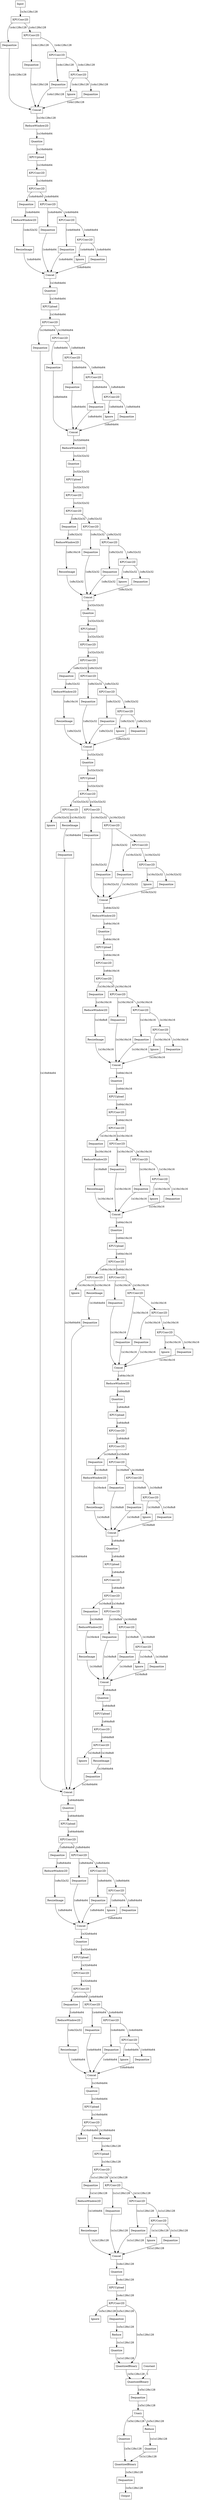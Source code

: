 digraph "graph" {
node [shape="record"]
"Input_0" [label="{Input}"]
"KPUConv2D_0" [label="{KPUConv2D}"]
"Dequantize_0" [label="{Dequantize}"]
"KPUConv2D_1" [label="{KPUConv2D}"]
"Dequantize_1" [label="{Dequantize}"]
"KPUConv2D_2" [label="{KPUConv2D}"]
"Dequantize_2" [label="{Dequantize}"]
"KPUConv2D_3" [label="{KPUConv2D}"]
"Ignore_0" [label="{Ignore}"]
"Dequantize_3" [label="{Dequantize}"]
"Concat_0" [label="{Concat}"]
"ReduceWindow2D_0" [label="{ReduceWindow2D}"]
"Quantize_0" [label="{Quantize}"]
"KPUUpload_0" [label="{KPUUpload}"]
"KPUConv2D_4" [label="{KPUConv2D}"]
"KPUConv2D_5" [label="{KPUConv2D}"]
"Dequantize_4" [label="{Dequantize}"]
"ReduceWindow2D_1" [label="{ReduceWindow2D}"]
"ResizeImage_0" [label="{ResizeImage}"]
"KPUConv2D_6" [label="{KPUConv2D}"]
"Dequantize_5" [label="{Dequantize}"]
"KPUConv2D_7" [label="{KPUConv2D}"]
"Dequantize_6" [label="{Dequantize}"]
"KPUConv2D_8" [label="{KPUConv2D}"]
"Ignore_1" [label="{Ignore}"]
"Dequantize_7" [label="{Dequantize}"]
"Concat_1" [label="{Concat}"]
"Quantize_1" [label="{Quantize}"]
"KPUUpload_1" [label="{KPUUpload}"]
"KPUConv2D_9" [label="{KPUConv2D}"]
"Dequantize_8" [label="{Dequantize}"]
"KPUConv2D_10" [label="{KPUConv2D}"]
"Dequantize_9" [label="{Dequantize}"]
"KPUConv2D_11" [label="{KPUConv2D}"]
"Dequantize_10" [label="{Dequantize}"]
"KPUConv2D_12" [label="{KPUConv2D}"]
"Dequantize_11" [label="{Dequantize}"]
"KPUConv2D_13" [label="{KPUConv2D}"]
"Ignore_2" [label="{Ignore}"]
"Dequantize_12" [label="{Dequantize}"]
"Concat_2" [label="{Concat}"]
"ReduceWindow2D_2" [label="{ReduceWindow2D}"]
"Quantize_2" [label="{Quantize}"]
"KPUUpload_2" [label="{KPUUpload}"]
"KPUConv2D_14" [label="{KPUConv2D}"]
"KPUConv2D_15" [label="{KPUConv2D}"]
"Dequantize_13" [label="{Dequantize}"]
"ReduceWindow2D_3" [label="{ReduceWindow2D}"]
"ResizeImage_1" [label="{ResizeImage}"]
"KPUConv2D_16" [label="{KPUConv2D}"]
"Dequantize_14" [label="{Dequantize}"]
"KPUConv2D_17" [label="{KPUConv2D}"]
"Dequantize_15" [label="{Dequantize}"]
"KPUConv2D_18" [label="{KPUConv2D}"]
"Ignore_3" [label="{Ignore}"]
"Dequantize_16" [label="{Dequantize}"]
"Concat_3" [label="{Concat}"]
"Quantize_3" [label="{Quantize}"]
"KPUUpload_3" [label="{KPUUpload}"]
"KPUConv2D_19" [label="{KPUConv2D}"]
"KPUConv2D_20" [label="{KPUConv2D}"]
"Dequantize_17" [label="{Dequantize}"]
"ReduceWindow2D_4" [label="{ReduceWindow2D}"]
"ResizeImage_2" [label="{ResizeImage}"]
"KPUConv2D_21" [label="{KPUConv2D}"]
"Dequantize_18" [label="{Dequantize}"]
"KPUConv2D_22" [label="{KPUConv2D}"]
"Dequantize_19" [label="{Dequantize}"]
"KPUConv2D_23" [label="{KPUConv2D}"]
"Ignore_4" [label="{Ignore}"]
"Dequantize_20" [label="{Dequantize}"]
"Concat_4" [label="{Concat}"]
"Quantize_4" [label="{Quantize}"]
"KPUUpload_4" [label="{KPUUpload}"]
"KPUConv2D_24" [label="{KPUConv2D}"]
"KPUConv2D_25" [label="{KPUConv2D}"]
"Ignore_5" [label="{Ignore}"]
"ResizeImage_3" [label="{ResizeImage}"]
"Dequantize_21" [label="{Dequantize}"]
"KPUConv2D_26" [label="{KPUConv2D}"]
"Dequantize_22" [label="{Dequantize}"]
"KPUConv2D_27" [label="{KPUConv2D}"]
"Dequantize_23" [label="{Dequantize}"]
"KPUConv2D_28" [label="{KPUConv2D}"]
"Dequantize_24" [label="{Dequantize}"]
"KPUConv2D_29" [label="{KPUConv2D}"]
"Ignore_6" [label="{Ignore}"]
"Dequantize_25" [label="{Dequantize}"]
"Concat_5" [label="{Concat}"]
"ReduceWindow2D_5" [label="{ReduceWindow2D}"]
"Quantize_5" [label="{Quantize}"]
"KPUUpload_5" [label="{KPUUpload}"]
"KPUConv2D_30" [label="{KPUConv2D}"]
"KPUConv2D_31" [label="{KPUConv2D}"]
"Dequantize_26" [label="{Dequantize}"]
"ReduceWindow2D_6" [label="{ReduceWindow2D}"]
"ResizeImage_4" [label="{ResizeImage}"]
"KPUConv2D_32" [label="{KPUConv2D}"]
"Dequantize_27" [label="{Dequantize}"]
"KPUConv2D_33" [label="{KPUConv2D}"]
"Dequantize_28" [label="{Dequantize}"]
"KPUConv2D_34" [label="{KPUConv2D}"]
"Ignore_7" [label="{Ignore}"]
"Dequantize_29" [label="{Dequantize}"]
"Concat_6" [label="{Concat}"]
"Quantize_6" [label="{Quantize}"]
"KPUUpload_6" [label="{KPUUpload}"]
"KPUConv2D_35" [label="{KPUConv2D}"]
"KPUConv2D_36" [label="{KPUConv2D}"]
"Dequantize_30" [label="{Dequantize}"]
"ReduceWindow2D_7" [label="{ReduceWindow2D}"]
"ResizeImage_5" [label="{ResizeImage}"]
"KPUConv2D_37" [label="{KPUConv2D}"]
"Dequantize_31" [label="{Dequantize}"]
"KPUConv2D_38" [label="{KPUConv2D}"]
"Dequantize_32" [label="{Dequantize}"]
"KPUConv2D_39" [label="{KPUConv2D}"]
"Ignore_8" [label="{Ignore}"]
"Dequantize_33" [label="{Dequantize}"]
"Concat_7" [label="{Concat}"]
"Quantize_7" [label="{Quantize}"]
"KPUUpload_7" [label="{KPUUpload}"]
"KPUConv2D_40" [label="{KPUConv2D}"]
"KPUConv2D_41" [label="{KPUConv2D}"]
"Ignore_9" [label="{Ignore}"]
"ResizeImage_6" [label="{ResizeImage}"]
"Dequantize_34" [label="{Dequantize}"]
"KPUConv2D_42" [label="{KPUConv2D}"]
"Dequantize_35" [label="{Dequantize}"]
"KPUConv2D_43" [label="{KPUConv2D}"]
"Dequantize_36" [label="{Dequantize}"]
"KPUConv2D_44" [label="{KPUConv2D}"]
"Dequantize_37" [label="{Dequantize}"]
"KPUConv2D_45" [label="{KPUConv2D}"]
"Ignore_10" [label="{Ignore}"]
"Dequantize_38" [label="{Dequantize}"]
"Concat_8" [label="{Concat}"]
"ReduceWindow2D_8" [label="{ReduceWindow2D}"]
"Quantize_8" [label="{Quantize}"]
"KPUUpload_8" [label="{KPUUpload}"]
"KPUConv2D_46" [label="{KPUConv2D}"]
"KPUConv2D_47" [label="{KPUConv2D}"]
"Dequantize_39" [label="{Dequantize}"]
"ReduceWindow2D_9" [label="{ReduceWindow2D}"]
"ResizeImage_7" [label="{ResizeImage}"]
"KPUConv2D_48" [label="{KPUConv2D}"]
"Dequantize_40" [label="{Dequantize}"]
"KPUConv2D_49" [label="{KPUConv2D}"]
"Dequantize_41" [label="{Dequantize}"]
"KPUConv2D_50" [label="{KPUConv2D}"]
"Ignore_11" [label="{Ignore}"]
"Dequantize_42" [label="{Dequantize}"]
"Concat_9" [label="{Concat}"]
"Quantize_9" [label="{Quantize}"]
"KPUUpload_9" [label="{KPUUpload}"]
"KPUConv2D_51" [label="{KPUConv2D}"]
"KPUConv2D_52" [label="{KPUConv2D}"]
"Dequantize_43" [label="{Dequantize}"]
"ReduceWindow2D_10" [label="{ReduceWindow2D}"]
"ResizeImage_8" [label="{ResizeImage}"]
"KPUConv2D_53" [label="{KPUConv2D}"]
"Dequantize_44" [label="{Dequantize}"]
"KPUConv2D_54" [label="{KPUConv2D}"]
"Dequantize_45" [label="{Dequantize}"]
"KPUConv2D_55" [label="{KPUConv2D}"]
"Ignore_12" [label="{Ignore}"]
"Dequantize_46" [label="{Dequantize}"]
"Concat_10" [label="{Concat}"]
"Quantize_10" [label="{Quantize}"]
"KPUUpload_10" [label="{KPUUpload}"]
"KPUConv2D_56" [label="{KPUConv2D}"]
"KPUConv2D_57" [label="{KPUConv2D}"]
"Ignore_13" [label="{Ignore}"]
"ResizeImage_9" [label="{ResizeImage}"]
"Dequantize_47" [label="{Dequantize}"]
"Concat_11" [label="{Concat}"]
"Quantize_11" [label="{Quantize}"]
"KPUUpload_11" [label="{KPUUpload}"]
"KPUConv2D_58" [label="{KPUConv2D}"]
"Dequantize_48" [label="{Dequantize}"]
"ReduceWindow2D_11" [label="{ReduceWindow2D}"]
"ResizeImage_10" [label="{ResizeImage}"]
"KPUConv2D_59" [label="{KPUConv2D}"]
"Dequantize_49" [label="{Dequantize}"]
"KPUConv2D_60" [label="{KPUConv2D}"]
"Dequantize_50" [label="{Dequantize}"]
"KPUConv2D_61" [label="{KPUConv2D}"]
"Ignore_14" [label="{Ignore}"]
"Dequantize_51" [label="{Dequantize}"]
"Concat_12" [label="{Concat}"]
"Quantize_12" [label="{Quantize}"]
"KPUUpload_12" [label="{KPUUpload}"]
"KPUConv2D_62" [label="{KPUConv2D}"]
"KPUConv2D_63" [label="{KPUConv2D}"]
"Dequantize_52" [label="{Dequantize}"]
"ReduceWindow2D_12" [label="{ReduceWindow2D}"]
"ResizeImage_11" [label="{ResizeImage}"]
"KPUConv2D_64" [label="{KPUConv2D}"]
"Dequantize_53" [label="{Dequantize}"]
"KPUConv2D_65" [label="{KPUConv2D}"]
"Dequantize_54" [label="{Dequantize}"]
"KPUConv2D_66" [label="{KPUConv2D}"]
"Ignore_15" [label="{Ignore}"]
"Dequantize_55" [label="{Dequantize}"]
"Concat_13" [label="{Concat}"]
"Quantize_13" [label="{Quantize}"]
"KPUUpload_13" [label="{KPUUpload}"]
"KPUConv2D_67" [label="{KPUConv2D}"]
"Ignore_16" [label="{Ignore}"]
"ResizeImage_12" [label="{ResizeImage}"]
"KPUUpload_14" [label="{KPUUpload}"]
"KPUConv2D_68" [label="{KPUConv2D}"]
"Dequantize_56" [label="{Dequantize}"]
"ReduceWindow2D_13" [label="{ReduceWindow2D}"]
"ResizeImage_13" [label="{ResizeImage}"]
"KPUConv2D_69" [label="{KPUConv2D}"]
"Dequantize_57" [label="{Dequantize}"]
"KPUConv2D_70" [label="{KPUConv2D}"]
"Dequantize_58" [label="{Dequantize}"]
"KPUConv2D_71" [label="{KPUConv2D}"]
"Ignore_17" [label="{Ignore}"]
"Dequantize_59" [label="{Dequantize}"]
"Concat_14" [label="{Concat}"]
"Quantize_14" [label="{Quantize}"]
"KPUUpload_15" [label="{KPUUpload}"]
"KPUConv2D_72" [label="{KPUConv2D}"]
"Ignore_18" [label="{Ignore}"]
"Dequantize_60" [label="{Dequantize}"]
"Reduce_0" [label="{Reduce}"]
"Quantize_15" [label="{Quantize}"]
"QuantizedBinary_0" [label="{QuantizedBinary}"]
"Constant_0" [label="{Constant}"]
"QuantizedBinary_1" [label="{QuantizedBinary}"]
"Dequantize_61" [label="{Dequantize}"]
"Unary_0" [label="{Unary}"]
"Quantize_16" [label="{Quantize}"]
"Reduce_1" [label="{Reduce}"]
"Quantize_17" [label="{Quantize}"]
"QuantizedBinary_2" [label="{QuantizedBinary}"]
"Dequantize_62" [label="{Dequantize}"]
"Identity" [label="{Output}"]
"Input_0"->"KPUConv2D_0" [label="1x3x128x128"]
"KPUConv2D_0"->"KPUConv2D_1" [label="1x4x128x128"]
"KPUConv2D_0"->"Dequantize_0" [label="1x4x128x128"]
"Dequantize_0"->"Concat_0" [label="1x4x128x128"]
"KPUConv2D_1"->"KPUConv2D_2" [label="1x4x128x128"]
"KPUConv2D_1"->"Dequantize_1" [label="1x4x128x128"]
"Dequantize_1"->"Concat_0" [label="1x4x128x128"]
"KPUConv2D_2"->"KPUConv2D_3" [label="1x4x128x128"]
"KPUConv2D_2"->"Dequantize_2" [label="1x4x128x128"]
"Dequantize_2"->"Concat_0" [label="1x4x128x128"]
"KPUConv2D_3"->"Ignore_0" [label="1x4x128x128"]
"KPUConv2D_3"->"Dequantize_3" [label="1x4x128x128"]
"Dequantize_3"->"Concat_0" [label="1x4x128x128"]
"Concat_0"->"ReduceWindow2D_0" [label="1x16x128x128"]
"ReduceWindow2D_0"->"Quantize_0" [label="1x16x64x64"]
"Quantize_0"->"KPUUpload_0" [label="1x16x64x64"]
"KPUUpload_0"->"KPUConv2D_4" [label="1x16x64x64"]
"KPUConv2D_4"->"KPUConv2D_5" [label="1x16x64x64"]
"KPUConv2D_5"->"KPUConv2D_6" [label="1x4x64x64"]
"KPUConv2D_5"->"Dequantize_4" [label="1x4x64x64"]
"Dequantize_4"->"ReduceWindow2D_1" [label="1x4x64x64"]
"ReduceWindow2D_1"->"ResizeImage_0" [label="1x4x32x32"]
"ResizeImage_0"->"Concat_1" [label="1x4x64x64"]
"KPUConv2D_6"->"KPUConv2D_7" [label="1x4x64x64"]
"KPUConv2D_6"->"Dequantize_5" [label="1x4x64x64"]
"Dequantize_5"->"Concat_1" [label="1x4x64x64"]
"KPUConv2D_7"->"KPUConv2D_8" [label="1x4x64x64"]
"KPUConv2D_7"->"Dequantize_6" [label="1x4x64x64"]
"Dequantize_6"->"Concat_1" [label="1x4x64x64"]
"KPUConv2D_8"->"Ignore_1" [label="1x4x64x64"]
"KPUConv2D_8"->"Dequantize_7" [label="1x4x64x64"]
"Dequantize_7"->"Concat_1" [label="1x4x64x64"]
"Concat_1"->"Quantize_1" [label="1x16x64x64"]
"Quantize_1"->"KPUUpload_1" [label="1x16x64x64"]
"KPUUpload_1"->"KPUConv2D_9" [label="1x16x64x64"]
"KPUConv2D_9"->"KPUConv2D_10" [label="1x16x64x64"]
"KPUConv2D_9"->"Dequantize_8" [label="1x16x64x64"]
"Dequantize_8"->"Concat_11" [label="1x16x64x64"]
"KPUConv2D_10"->"KPUConv2D_11" [label="1x8x64x64"]
"KPUConv2D_10"->"Dequantize_9" [label="1x8x64x64"]
"Dequantize_9"->"Concat_2" [label="1x8x64x64"]
"KPUConv2D_11"->"KPUConv2D_12" [label="1x8x64x64"]
"KPUConv2D_11"->"Dequantize_10" [label="1x8x64x64"]
"Dequantize_10"->"Concat_2" [label="1x8x64x64"]
"KPUConv2D_12"->"KPUConv2D_13" [label="1x8x64x64"]
"KPUConv2D_12"->"Dequantize_11" [label="1x8x64x64"]
"Dequantize_11"->"Concat_2" [label="1x8x64x64"]
"KPUConv2D_13"->"Ignore_2" [label="1x8x64x64"]
"KPUConv2D_13"->"Dequantize_12" [label="1x8x64x64"]
"Dequantize_12"->"Concat_2" [label="1x8x64x64"]
"Concat_2"->"ReduceWindow2D_2" [label="1x32x64x64"]
"ReduceWindow2D_2"->"Quantize_2" [label="1x32x32x32"]
"Quantize_2"->"KPUUpload_2" [label="1x32x32x32"]
"KPUUpload_2"->"KPUConv2D_14" [label="1x32x32x32"]
"KPUConv2D_14"->"KPUConv2D_15" [label="1x32x32x32"]
"KPUConv2D_15"->"KPUConv2D_16" [label="1x8x32x32"]
"KPUConv2D_15"->"Dequantize_13" [label="1x8x32x32"]
"Dequantize_13"->"ReduceWindow2D_3" [label="1x8x32x32"]
"ReduceWindow2D_3"->"ResizeImage_1" [label="1x8x16x16"]
"ResizeImage_1"->"Concat_3" [label="1x8x32x32"]
"KPUConv2D_16"->"KPUConv2D_17" [label="1x8x32x32"]
"KPUConv2D_16"->"Dequantize_14" [label="1x8x32x32"]
"Dequantize_14"->"Concat_3" [label="1x8x32x32"]
"KPUConv2D_17"->"KPUConv2D_18" [label="1x8x32x32"]
"KPUConv2D_17"->"Dequantize_15" [label="1x8x32x32"]
"Dequantize_15"->"Concat_3" [label="1x8x32x32"]
"KPUConv2D_18"->"Ignore_3" [label="1x8x32x32"]
"KPUConv2D_18"->"Dequantize_16" [label="1x8x32x32"]
"Dequantize_16"->"Concat_3" [label="1x8x32x32"]
"Concat_3"->"Quantize_3" [label="1x32x32x32"]
"Quantize_3"->"KPUUpload_3" [label="1x32x32x32"]
"KPUUpload_3"->"KPUConv2D_19" [label="1x32x32x32"]
"KPUConv2D_19"->"KPUConv2D_20" [label="1x32x32x32"]
"KPUConv2D_20"->"KPUConv2D_21" [label="1x8x32x32"]
"KPUConv2D_20"->"Dequantize_17" [label="1x8x32x32"]
"Dequantize_17"->"ReduceWindow2D_4" [label="1x8x32x32"]
"ReduceWindow2D_4"->"ResizeImage_2" [label="1x8x16x16"]
"ResizeImage_2"->"Concat_4" [label="1x8x32x32"]
"KPUConv2D_21"->"KPUConv2D_22" [label="1x8x32x32"]
"KPUConv2D_21"->"Dequantize_18" [label="1x8x32x32"]
"Dequantize_18"->"Concat_4" [label="1x8x32x32"]
"KPUConv2D_22"->"KPUConv2D_23" [label="1x8x32x32"]
"KPUConv2D_22"->"Dequantize_19" [label="1x8x32x32"]
"Dequantize_19"->"Concat_4" [label="1x8x32x32"]
"KPUConv2D_23"->"Ignore_4" [label="1x8x32x32"]
"KPUConv2D_23"->"Dequantize_20" [label="1x8x32x32"]
"Dequantize_20"->"Concat_4" [label="1x8x32x32"]
"Concat_4"->"Quantize_4" [label="1x32x32x32"]
"Quantize_4"->"KPUUpload_4" [label="1x32x32x32"]
"KPUUpload_4"->"KPUConv2D_24" [label="1x32x32x32"]
"KPUConv2D_24"->"KPUConv2D_25" [label="1x32x32x32"]
"KPUConv2D_24"->"KPUConv2D_26" [label="1x32x32x32"]
"KPUConv2D_25"->"Ignore_5" [label="1x16x32x32"]
"KPUConv2D_25"->"ResizeImage_3" [label="1x16x32x32"]
"ResizeImage_3"->"Dequantize_21" [label="1x16x64x64"]
"Dequantize_21"->"Concat_11" [label="1x16x64x64"]
"KPUConv2D_26"->"KPUConv2D_27" [label="1x16x32x32"]
"KPUConv2D_26"->"Dequantize_22" [label="1x16x32x32"]
"Dequantize_22"->"Concat_5" [label="1x16x32x32"]
"KPUConv2D_27"->"KPUConv2D_28" [label="1x16x32x32"]
"KPUConv2D_27"->"Dequantize_23" [label="1x16x32x32"]
"Dequantize_23"->"Concat_5" [label="1x16x32x32"]
"KPUConv2D_28"->"KPUConv2D_29" [label="1x16x32x32"]
"KPUConv2D_28"->"Dequantize_24" [label="1x16x32x32"]
"Dequantize_24"->"Concat_5" [label="1x16x32x32"]
"KPUConv2D_29"->"Ignore_6" [label="1x16x32x32"]
"KPUConv2D_29"->"Dequantize_25" [label="1x16x32x32"]
"Dequantize_25"->"Concat_5" [label="1x16x32x32"]
"Concat_5"->"ReduceWindow2D_5" [label="1x64x32x32"]
"ReduceWindow2D_5"->"Quantize_5" [label="1x64x16x16"]
"Quantize_5"->"KPUUpload_5" [label="1x64x16x16"]
"KPUUpload_5"->"KPUConv2D_30" [label="1x64x16x16"]
"KPUConv2D_30"->"KPUConv2D_31" [label="1x64x16x16"]
"KPUConv2D_31"->"KPUConv2D_32" [label="1x16x16x16"]
"KPUConv2D_31"->"Dequantize_26" [label="1x16x16x16"]
"Dequantize_26"->"ReduceWindow2D_6" [label="1x16x16x16"]
"ReduceWindow2D_6"->"ResizeImage_4" [label="1x16x8x8"]
"ResizeImage_4"->"Concat_6" [label="1x16x16x16"]
"KPUConv2D_32"->"KPUConv2D_33" [label="1x16x16x16"]
"KPUConv2D_32"->"Dequantize_27" [label="1x16x16x16"]
"Dequantize_27"->"Concat_6" [label="1x16x16x16"]
"KPUConv2D_33"->"KPUConv2D_34" [label="1x16x16x16"]
"KPUConv2D_33"->"Dequantize_28" [label="1x16x16x16"]
"Dequantize_28"->"Concat_6" [label="1x16x16x16"]
"KPUConv2D_34"->"Ignore_7" [label="1x16x16x16"]
"KPUConv2D_34"->"Dequantize_29" [label="1x16x16x16"]
"Dequantize_29"->"Concat_6" [label="1x16x16x16"]
"Concat_6"->"Quantize_6" [label="1x64x16x16"]
"Quantize_6"->"KPUUpload_6" [label="1x64x16x16"]
"KPUUpload_6"->"KPUConv2D_35" [label="1x64x16x16"]
"KPUConv2D_35"->"KPUConv2D_36" [label="1x64x16x16"]
"KPUConv2D_36"->"KPUConv2D_37" [label="1x16x16x16"]
"KPUConv2D_36"->"Dequantize_30" [label="1x16x16x16"]
"Dequantize_30"->"ReduceWindow2D_7" [label="1x16x16x16"]
"ReduceWindow2D_7"->"ResizeImage_5" [label="1x16x8x8"]
"ResizeImage_5"->"Concat_7" [label="1x16x16x16"]
"KPUConv2D_37"->"KPUConv2D_38" [label="1x16x16x16"]
"KPUConv2D_37"->"Dequantize_31" [label="1x16x16x16"]
"Dequantize_31"->"Concat_7" [label="1x16x16x16"]
"KPUConv2D_38"->"KPUConv2D_39" [label="1x16x16x16"]
"KPUConv2D_38"->"Dequantize_32" [label="1x16x16x16"]
"Dequantize_32"->"Concat_7" [label="1x16x16x16"]
"KPUConv2D_39"->"Ignore_8" [label="1x16x16x16"]
"KPUConv2D_39"->"Dequantize_33" [label="1x16x16x16"]
"Dequantize_33"->"Concat_7" [label="1x16x16x16"]
"Concat_7"->"Quantize_7" [label="1x64x16x16"]
"Quantize_7"->"KPUUpload_7" [label="1x64x16x16"]
"KPUUpload_7"->"KPUConv2D_40" [label="1x64x16x16"]
"KPUConv2D_40"->"KPUConv2D_41" [label="1x64x16x16"]
"KPUConv2D_40"->"KPUConv2D_42" [label="1x64x16x16"]
"KPUConv2D_41"->"Ignore_9" [label="1x16x16x16"]
"KPUConv2D_41"->"ResizeImage_6" [label="1x16x16x16"]
"ResizeImage_6"->"Dequantize_34" [label="1x16x64x64"]
"Dequantize_34"->"Concat_11" [label="1x16x64x64"]
"KPUConv2D_42"->"KPUConv2D_43" [label="1x16x16x16"]
"KPUConv2D_42"->"Dequantize_35" [label="1x16x16x16"]
"Dequantize_35"->"Concat_8" [label="1x16x16x16"]
"KPUConv2D_43"->"KPUConv2D_44" [label="1x16x16x16"]
"KPUConv2D_43"->"Dequantize_36" [label="1x16x16x16"]
"Dequantize_36"->"Concat_8" [label="1x16x16x16"]
"KPUConv2D_44"->"KPUConv2D_45" [label="1x16x16x16"]
"KPUConv2D_44"->"Dequantize_37" [label="1x16x16x16"]
"Dequantize_37"->"Concat_8" [label="1x16x16x16"]
"KPUConv2D_45"->"Ignore_10" [label="1x16x16x16"]
"KPUConv2D_45"->"Dequantize_38" [label="1x16x16x16"]
"Dequantize_38"->"Concat_8" [label="1x16x16x16"]
"Concat_8"->"ReduceWindow2D_8" [label="1x64x16x16"]
"ReduceWindow2D_8"->"Quantize_8" [label="1x64x8x8"]
"Quantize_8"->"KPUUpload_8" [label="1x64x8x8"]
"KPUUpload_8"->"KPUConv2D_46" [label="1x64x8x8"]
"KPUConv2D_46"->"KPUConv2D_47" [label="1x64x8x8"]
"KPUConv2D_47"->"KPUConv2D_48" [label="1x16x8x8"]
"KPUConv2D_47"->"Dequantize_39" [label="1x16x8x8"]
"Dequantize_39"->"ReduceWindow2D_9" [label="1x16x8x8"]
"ReduceWindow2D_9"->"ResizeImage_7" [label="1x16x4x4"]
"ResizeImage_7"->"Concat_9" [label="1x16x8x8"]
"KPUConv2D_48"->"KPUConv2D_49" [label="1x16x8x8"]
"KPUConv2D_48"->"Dequantize_40" [label="1x16x8x8"]
"Dequantize_40"->"Concat_9" [label="1x16x8x8"]
"KPUConv2D_49"->"KPUConv2D_50" [label="1x16x8x8"]
"KPUConv2D_49"->"Dequantize_41" [label="1x16x8x8"]
"Dequantize_41"->"Concat_9" [label="1x16x8x8"]
"KPUConv2D_50"->"Ignore_11" [label="1x16x8x8"]
"KPUConv2D_50"->"Dequantize_42" [label="1x16x8x8"]
"Dequantize_42"->"Concat_9" [label="1x16x8x8"]
"Concat_9"->"Quantize_9" [label="1x64x8x8"]
"Quantize_9"->"KPUUpload_9" [label="1x64x8x8"]
"KPUUpload_9"->"KPUConv2D_51" [label="1x64x8x8"]
"KPUConv2D_51"->"KPUConv2D_52" [label="1x64x8x8"]
"KPUConv2D_52"->"KPUConv2D_53" [label="1x16x8x8"]
"KPUConv2D_52"->"Dequantize_43" [label="1x16x8x8"]
"Dequantize_43"->"ReduceWindow2D_10" [label="1x16x8x8"]
"ReduceWindow2D_10"->"ResizeImage_8" [label="1x16x4x4"]
"ResizeImage_8"->"Concat_10" [label="1x16x8x8"]
"KPUConv2D_53"->"KPUConv2D_54" [label="1x16x8x8"]
"KPUConv2D_53"->"Dequantize_44" [label="1x16x8x8"]
"Dequantize_44"->"Concat_10" [label="1x16x8x8"]
"KPUConv2D_54"->"KPUConv2D_55" [label="1x16x8x8"]
"KPUConv2D_54"->"Dequantize_45" [label="1x16x8x8"]
"Dequantize_45"->"Concat_10" [label="1x16x8x8"]
"KPUConv2D_55"->"Ignore_12" [label="1x16x8x8"]
"KPUConv2D_55"->"Dequantize_46" [label="1x16x8x8"]
"Dequantize_46"->"Concat_10" [label="1x16x8x8"]
"Concat_10"->"Quantize_10" [label="1x64x8x8"]
"Quantize_10"->"KPUUpload_10" [label="1x64x8x8"]
"KPUUpload_10"->"KPUConv2D_56" [label="1x64x8x8"]
"KPUConv2D_56"->"KPUConv2D_57" [label="1x64x8x8"]
"KPUConv2D_57"->"Ignore_13" [label="1x16x8x8"]
"KPUConv2D_57"->"ResizeImage_9" [label="1x16x8x8"]
"ResizeImage_9"->"Dequantize_47" [label="1x16x64x64"]
"Dequantize_47"->"Concat_11" [label="1x16x64x64"]
"Concat_11"->"Quantize_11" [label="1x64x64x64"]
"Quantize_11"->"KPUUpload_11" [label="1x64x64x64"]
"KPUUpload_11"->"KPUConv2D_58" [label="1x64x64x64"]
"KPUConv2D_58"->"KPUConv2D_59" [label="1x8x64x64"]
"KPUConv2D_58"->"Dequantize_48" [label="1x8x64x64"]
"Dequantize_48"->"ReduceWindow2D_11" [label="1x8x64x64"]
"ReduceWindow2D_11"->"ResizeImage_10" [label="1x8x32x32"]
"ResizeImage_10"->"Concat_12" [label="1x8x64x64"]
"KPUConv2D_59"->"KPUConv2D_60" [label="1x8x64x64"]
"KPUConv2D_59"->"Dequantize_49" [label="1x8x64x64"]
"Dequantize_49"->"Concat_12" [label="1x8x64x64"]
"KPUConv2D_60"->"KPUConv2D_61" [label="1x8x64x64"]
"KPUConv2D_60"->"Dequantize_50" [label="1x8x64x64"]
"Dequantize_50"->"Concat_12" [label="1x8x64x64"]
"KPUConv2D_61"->"Ignore_14" [label="1x8x64x64"]
"KPUConv2D_61"->"Dequantize_51" [label="1x8x64x64"]
"Dequantize_51"->"Concat_12" [label="1x8x64x64"]
"Concat_12"->"Quantize_12" [label="1x32x64x64"]
"Quantize_12"->"KPUUpload_12" [label="1x32x64x64"]
"KPUUpload_12"->"KPUConv2D_62" [label="1x32x64x64"]
"KPUConv2D_62"->"KPUConv2D_63" [label="1x32x64x64"]
"KPUConv2D_63"->"KPUConv2D_64" [label="1x4x64x64"]
"KPUConv2D_63"->"Dequantize_52" [label="1x4x64x64"]
"Dequantize_52"->"ReduceWindow2D_12" [label="1x4x64x64"]
"ReduceWindow2D_12"->"ResizeImage_11" [label="1x4x32x32"]
"ResizeImage_11"->"Concat_13" [label="1x4x64x64"]
"KPUConv2D_64"->"KPUConv2D_65" [label="1x4x64x64"]
"KPUConv2D_64"->"Dequantize_53" [label="1x4x64x64"]
"Dequantize_53"->"Concat_13" [label="1x4x64x64"]
"KPUConv2D_65"->"KPUConv2D_66" [label="1x4x64x64"]
"KPUConv2D_65"->"Dequantize_54" [label="1x4x64x64"]
"Dequantize_54"->"Concat_13" [label="1x4x64x64"]
"KPUConv2D_66"->"Ignore_15" [label="1x4x64x64"]
"KPUConv2D_66"->"Dequantize_55" [label="1x4x64x64"]
"Dequantize_55"->"Concat_13" [label="1x4x64x64"]
"Concat_13"->"Quantize_13" [label="1x16x64x64"]
"Quantize_13"->"KPUUpload_13" [label="1x16x64x64"]
"KPUUpload_13"->"KPUConv2D_67" [label="1x16x64x64"]
"KPUConv2D_67"->"Ignore_16" [label="1x16x64x64"]
"KPUConv2D_67"->"ResizeImage_12" [label="1x16x64x64"]
"ResizeImage_12"->"KPUUpload_14" [label="1x16x128x128"]
"KPUUpload_14"->"KPUConv2D_68" [label="1x16x128x128"]
"KPUConv2D_68"->"KPUConv2D_69" [label="1x1x128x128"]
"KPUConv2D_68"->"Dequantize_56" [label="1x1x128x128"]
"Dequantize_56"->"ReduceWindow2D_13" [label="1x1x128x128"]
"ReduceWindow2D_13"->"ResizeImage_13" [label="1x1x64x64"]
"ResizeImage_13"->"Concat_14" [label="1x1x128x128"]
"KPUConv2D_69"->"KPUConv2D_70" [label="1x1x128x128"]
"KPUConv2D_69"->"Dequantize_57" [label="1x1x128x128"]
"Dequantize_57"->"Concat_14" [label="1x1x128x128"]
"KPUConv2D_70"->"KPUConv2D_71" [label="1x1x128x128"]
"KPUConv2D_70"->"Dequantize_58" [label="1x1x128x128"]
"Dequantize_58"->"Concat_14" [label="1x1x128x128"]
"KPUConv2D_71"->"Ignore_17" [label="1x1x128x128"]
"KPUConv2D_71"->"Dequantize_59" [label="1x1x128x128"]
"Dequantize_59"->"Concat_14" [label="1x1x128x128"]
"Concat_14"->"Quantize_14" [label="1x4x128x128"]
"Quantize_14"->"KPUUpload_15" [label="1x4x128x128"]
"KPUUpload_15"->"KPUConv2D_72" [label="1x4x128x128"]
"KPUConv2D_72"->"Ignore_18" [label="1x5x128x128"]
"KPUConv2D_72"->"QuantizedBinary_0" [label="1x5x128x128"]
"KPUConv2D_72"->"Dequantize_60" [label="1x5x128x128"]
"Dequantize_60"->"Reduce_0" [label="1x5x128x128"]
"Reduce_0"->"Quantize_15" [label="1x1x128x128"]
"Quantize_15"->"QuantizedBinary_0" [label="1x1x128x128"]
"QuantizedBinary_0"->"QuantizedBinary_1" [label="1x5x128x128"]
"Constant_0"->"QuantizedBinary_1" [label="1"]
"QuantizedBinary_1"->"Dequantize_61" [label="1x5x128x128"]
"Dequantize_61"->"Unary_0" [label="1x5x128x128"]
"Unary_0"->"Reduce_1" [label="1x5x128x128"]
"Unary_0"->"Quantize_16" [label="1x5x128x128"]
"Quantize_16"->"QuantizedBinary_2" [label="1x5x128x128"]
"Reduce_1"->"Quantize_17" [label="1x1x128x128"]
"Quantize_17"->"QuantizedBinary_2" [label="1x1x128x128"]
"QuantizedBinary_2"->"Dequantize_62" [label="1x5x128x128"]
"Dequantize_62"->"Identity" [label="1x5x128x128"]
}
